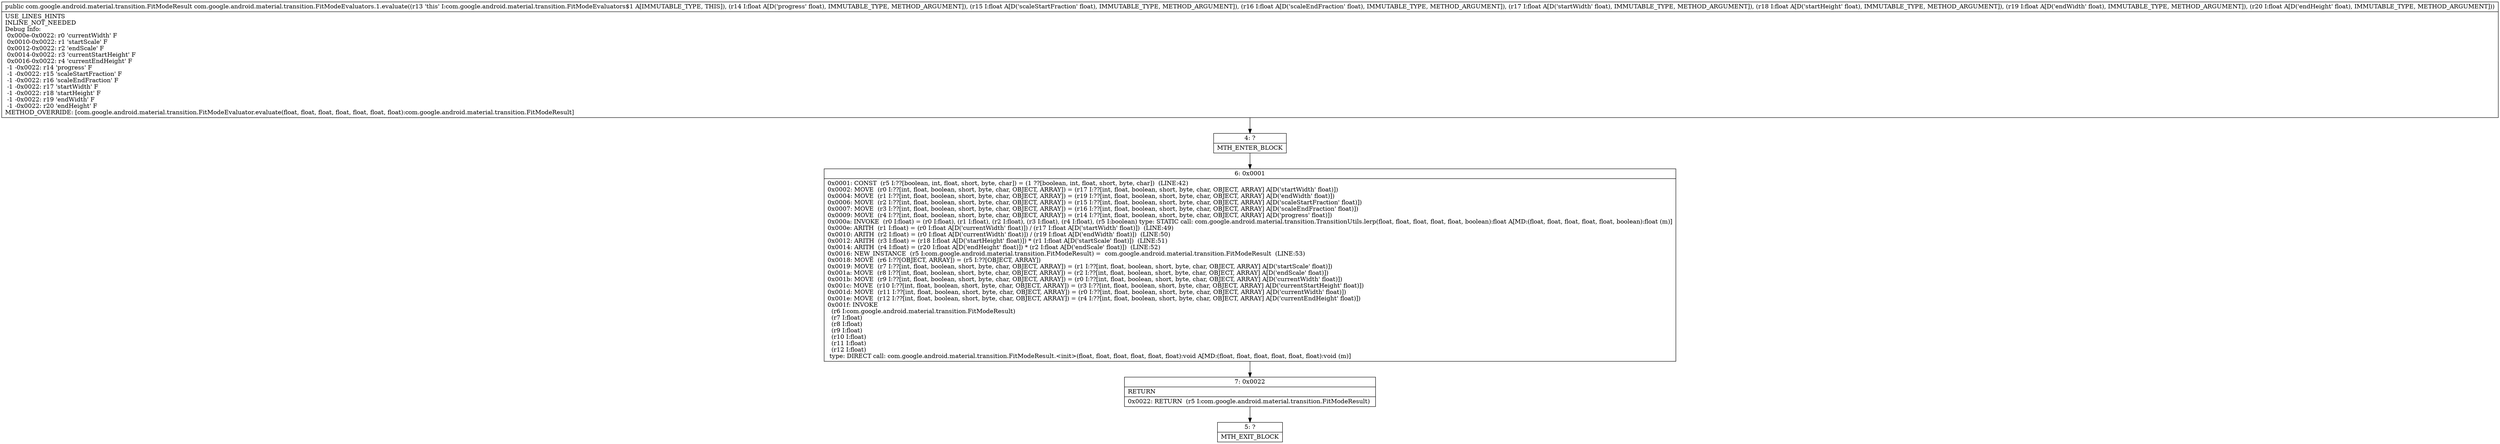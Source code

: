 digraph "CFG forcom.google.android.material.transition.FitModeEvaluators.1.evaluate(FFFFFFF)Lcom\/google\/android\/material\/transition\/FitModeResult;" {
Node_4 [shape=record,label="{4\:\ ?|MTH_ENTER_BLOCK\l}"];
Node_6 [shape=record,label="{6\:\ 0x0001|0x0001: CONST  (r5 I:??[boolean, int, float, short, byte, char]) = (1 ??[boolean, int, float, short, byte, char])  (LINE:42)\l0x0002: MOVE  (r0 I:??[int, float, boolean, short, byte, char, OBJECT, ARRAY]) = (r17 I:??[int, float, boolean, short, byte, char, OBJECT, ARRAY] A[D('startWidth' float)]) \l0x0004: MOVE  (r1 I:??[int, float, boolean, short, byte, char, OBJECT, ARRAY]) = (r19 I:??[int, float, boolean, short, byte, char, OBJECT, ARRAY] A[D('endWidth' float)]) \l0x0006: MOVE  (r2 I:??[int, float, boolean, short, byte, char, OBJECT, ARRAY]) = (r15 I:??[int, float, boolean, short, byte, char, OBJECT, ARRAY] A[D('scaleStartFraction' float)]) \l0x0007: MOVE  (r3 I:??[int, float, boolean, short, byte, char, OBJECT, ARRAY]) = (r16 I:??[int, float, boolean, short, byte, char, OBJECT, ARRAY] A[D('scaleEndFraction' float)]) \l0x0009: MOVE  (r4 I:??[int, float, boolean, short, byte, char, OBJECT, ARRAY]) = (r14 I:??[int, float, boolean, short, byte, char, OBJECT, ARRAY] A[D('progress' float)]) \l0x000a: INVOKE  (r0 I:float) = (r0 I:float), (r1 I:float), (r2 I:float), (r3 I:float), (r4 I:float), (r5 I:boolean) type: STATIC call: com.google.android.material.transition.TransitionUtils.lerp(float, float, float, float, float, boolean):float A[MD:(float, float, float, float, float, boolean):float (m)]\l0x000e: ARITH  (r1 I:float) = (r0 I:float A[D('currentWidth' float)]) \/ (r17 I:float A[D('startWidth' float)])  (LINE:49)\l0x0010: ARITH  (r2 I:float) = (r0 I:float A[D('currentWidth' float)]) \/ (r19 I:float A[D('endWidth' float)])  (LINE:50)\l0x0012: ARITH  (r3 I:float) = (r18 I:float A[D('startHeight' float)]) * (r1 I:float A[D('startScale' float)])  (LINE:51)\l0x0014: ARITH  (r4 I:float) = (r20 I:float A[D('endHeight' float)]) * (r2 I:float A[D('endScale' float)])  (LINE:52)\l0x0016: NEW_INSTANCE  (r5 I:com.google.android.material.transition.FitModeResult) =  com.google.android.material.transition.FitModeResult  (LINE:53)\l0x0018: MOVE  (r6 I:??[OBJECT, ARRAY]) = (r5 I:??[OBJECT, ARRAY]) \l0x0019: MOVE  (r7 I:??[int, float, boolean, short, byte, char, OBJECT, ARRAY]) = (r1 I:??[int, float, boolean, short, byte, char, OBJECT, ARRAY] A[D('startScale' float)]) \l0x001a: MOVE  (r8 I:??[int, float, boolean, short, byte, char, OBJECT, ARRAY]) = (r2 I:??[int, float, boolean, short, byte, char, OBJECT, ARRAY] A[D('endScale' float)]) \l0x001b: MOVE  (r9 I:??[int, float, boolean, short, byte, char, OBJECT, ARRAY]) = (r0 I:??[int, float, boolean, short, byte, char, OBJECT, ARRAY] A[D('currentWidth' float)]) \l0x001c: MOVE  (r10 I:??[int, float, boolean, short, byte, char, OBJECT, ARRAY]) = (r3 I:??[int, float, boolean, short, byte, char, OBJECT, ARRAY] A[D('currentStartHeight' float)]) \l0x001d: MOVE  (r11 I:??[int, float, boolean, short, byte, char, OBJECT, ARRAY]) = (r0 I:??[int, float, boolean, short, byte, char, OBJECT, ARRAY] A[D('currentWidth' float)]) \l0x001e: MOVE  (r12 I:??[int, float, boolean, short, byte, char, OBJECT, ARRAY]) = (r4 I:??[int, float, boolean, short, byte, char, OBJECT, ARRAY] A[D('currentEndHeight' float)]) \l0x001f: INVOKE  \l  (r6 I:com.google.android.material.transition.FitModeResult)\l  (r7 I:float)\l  (r8 I:float)\l  (r9 I:float)\l  (r10 I:float)\l  (r11 I:float)\l  (r12 I:float)\l type: DIRECT call: com.google.android.material.transition.FitModeResult.\<init\>(float, float, float, float, float, float):void A[MD:(float, float, float, float, float, float):void (m)]\l}"];
Node_7 [shape=record,label="{7\:\ 0x0022|RETURN\l|0x0022: RETURN  (r5 I:com.google.android.material.transition.FitModeResult) \l}"];
Node_5 [shape=record,label="{5\:\ ?|MTH_EXIT_BLOCK\l}"];
MethodNode[shape=record,label="{public com.google.android.material.transition.FitModeResult com.google.android.material.transition.FitModeEvaluators.1.evaluate((r13 'this' I:com.google.android.material.transition.FitModeEvaluators$1 A[IMMUTABLE_TYPE, THIS]), (r14 I:float A[D('progress' float), IMMUTABLE_TYPE, METHOD_ARGUMENT]), (r15 I:float A[D('scaleStartFraction' float), IMMUTABLE_TYPE, METHOD_ARGUMENT]), (r16 I:float A[D('scaleEndFraction' float), IMMUTABLE_TYPE, METHOD_ARGUMENT]), (r17 I:float A[D('startWidth' float), IMMUTABLE_TYPE, METHOD_ARGUMENT]), (r18 I:float A[D('startHeight' float), IMMUTABLE_TYPE, METHOD_ARGUMENT]), (r19 I:float A[D('endWidth' float), IMMUTABLE_TYPE, METHOD_ARGUMENT]), (r20 I:float A[D('endHeight' float), IMMUTABLE_TYPE, METHOD_ARGUMENT]))  | USE_LINES_HINTS\lINLINE_NOT_NEEDED\lDebug Info:\l  0x000e\-0x0022: r0 'currentWidth' F\l  0x0010\-0x0022: r1 'startScale' F\l  0x0012\-0x0022: r2 'endScale' F\l  0x0014\-0x0022: r3 'currentStartHeight' F\l  0x0016\-0x0022: r4 'currentEndHeight' F\l  \-1 \-0x0022: r14 'progress' F\l  \-1 \-0x0022: r15 'scaleStartFraction' F\l  \-1 \-0x0022: r16 'scaleEndFraction' F\l  \-1 \-0x0022: r17 'startWidth' F\l  \-1 \-0x0022: r18 'startHeight' F\l  \-1 \-0x0022: r19 'endWidth' F\l  \-1 \-0x0022: r20 'endHeight' F\lMETHOD_OVERRIDE: [com.google.android.material.transition.FitModeEvaluator.evaluate(float, float, float, float, float, float, float):com.google.android.material.transition.FitModeResult]\l}"];
MethodNode -> Node_4;Node_4 -> Node_6;
Node_6 -> Node_7;
Node_7 -> Node_5;
}

